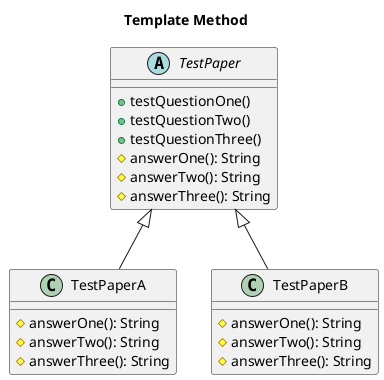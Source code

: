 @startuml

title Template Method

abstract class TestPaper{
    +testQuestionOne()
    +testQuestionTwo()
    +testQuestionThree()
    #answerOne(): String
    #answerTwo(): String
    #answerThree(): String
}
class TestPaperA{
    #answerOne(): String
    #answerTwo(): String
    #answerThree(): String
}
class TestPaperB{
    #answerOne(): String
    #answerTwo(): String
    #answerThree(): String
}

TestPaper <|-- TestPaperA
TestPaper <|-- TestPaperB

@enduml